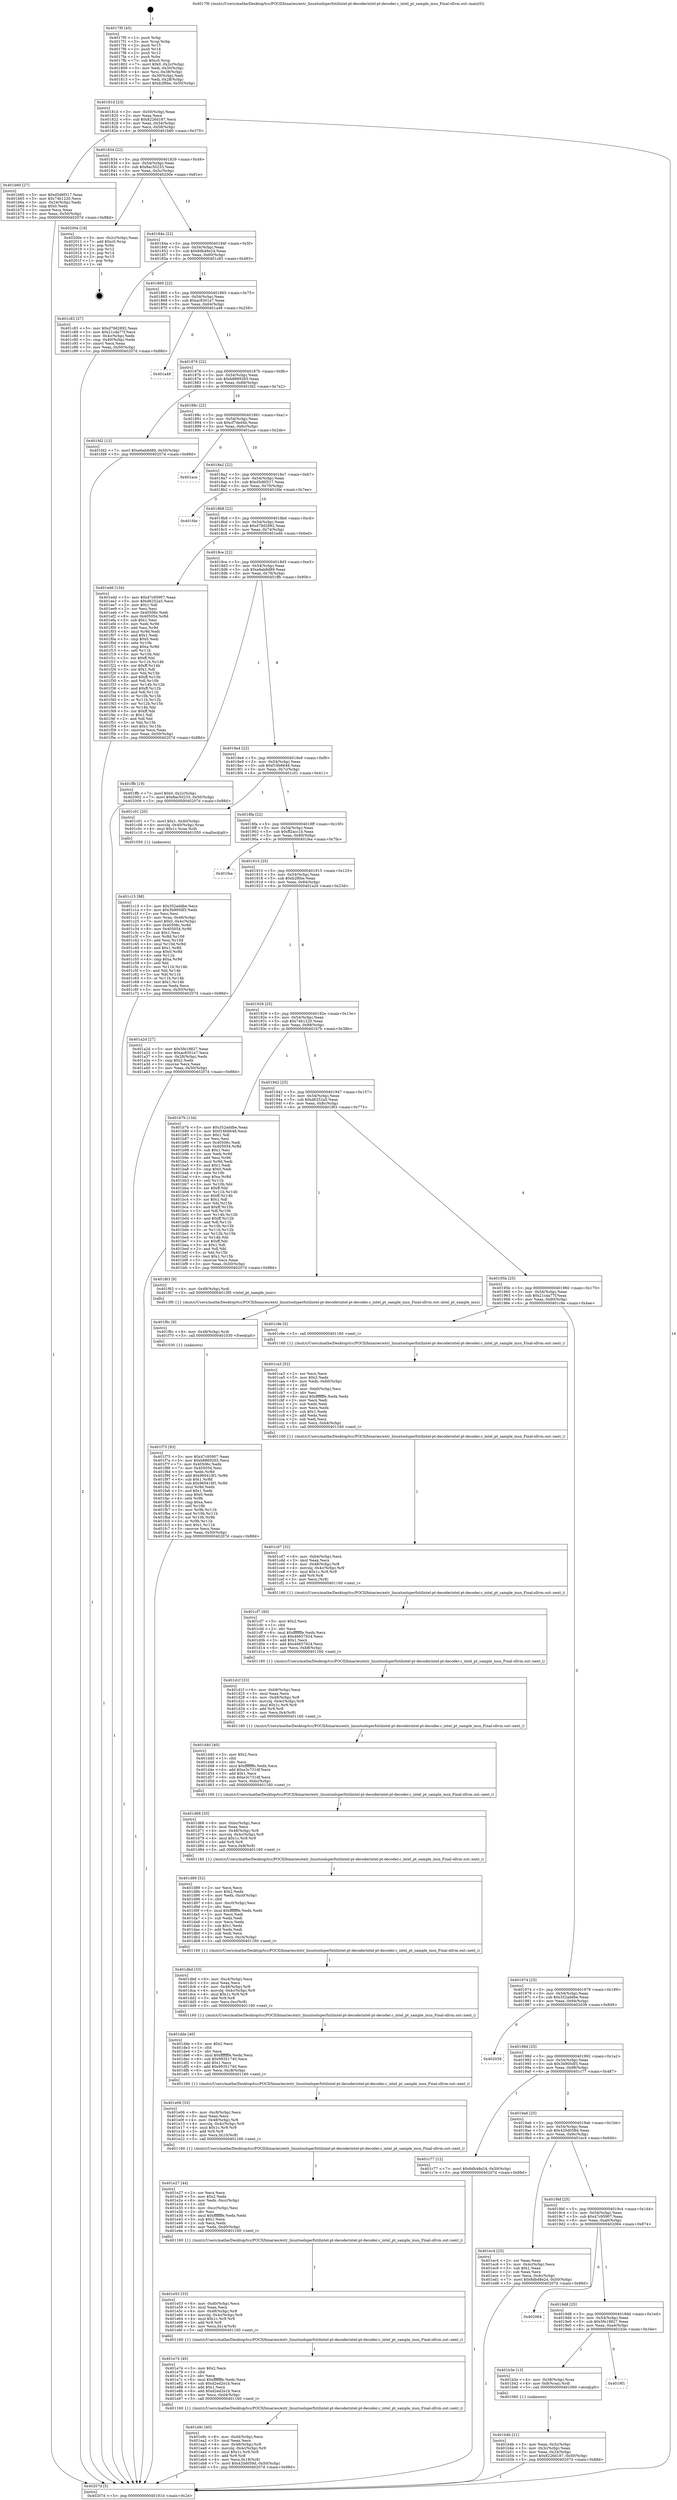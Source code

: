 digraph "0x4017f0" {
  label = "0x4017f0 (/mnt/c/Users/mathe/Desktop/tcc/POCII/binaries/extr_linuxtoolsperfutilintel-pt-decoderintel-pt-decoder.c_intel_pt_sample_insn_Final-ollvm.out::main(0))"
  labelloc = "t"
  node[shape=record]

  Entry [label="",width=0.3,height=0.3,shape=circle,fillcolor=black,style=filled]
  "0x40181d" [label="{
     0x40181d [23]\l
     | [instrs]\l
     &nbsp;&nbsp;0x40181d \<+3\>: mov -0x50(%rbp),%eax\l
     &nbsp;&nbsp;0x401820 \<+2\>: mov %eax,%ecx\l
     &nbsp;&nbsp;0x401822 \<+6\>: sub $0x8226d187,%ecx\l
     &nbsp;&nbsp;0x401828 \<+3\>: mov %eax,-0x54(%rbp)\l
     &nbsp;&nbsp;0x40182b \<+3\>: mov %ecx,-0x58(%rbp)\l
     &nbsp;&nbsp;0x40182e \<+6\>: je 0000000000401b60 \<main+0x370\>\l
  }"]
  "0x401b60" [label="{
     0x401b60 [27]\l
     | [instrs]\l
     &nbsp;&nbsp;0x401b60 \<+5\>: mov $0xd5d6f317,%eax\l
     &nbsp;&nbsp;0x401b65 \<+5\>: mov $0x74b1220,%ecx\l
     &nbsp;&nbsp;0x401b6a \<+3\>: mov -0x24(%rbp),%edx\l
     &nbsp;&nbsp;0x401b6d \<+3\>: cmp $0x0,%edx\l
     &nbsp;&nbsp;0x401b70 \<+3\>: cmove %ecx,%eax\l
     &nbsp;&nbsp;0x401b73 \<+3\>: mov %eax,-0x50(%rbp)\l
     &nbsp;&nbsp;0x401b76 \<+5\>: jmp 000000000040207d \<main+0x88d\>\l
  }"]
  "0x401834" [label="{
     0x401834 [22]\l
     | [instrs]\l
     &nbsp;&nbsp;0x401834 \<+5\>: jmp 0000000000401839 \<main+0x49\>\l
     &nbsp;&nbsp;0x401839 \<+3\>: mov -0x54(%rbp),%eax\l
     &nbsp;&nbsp;0x40183c \<+5\>: sub $0x8ac50233,%eax\l
     &nbsp;&nbsp;0x401841 \<+3\>: mov %eax,-0x5c(%rbp)\l
     &nbsp;&nbsp;0x401844 \<+6\>: je 000000000040200e \<main+0x81e\>\l
  }"]
  Exit [label="",width=0.3,height=0.3,shape=circle,fillcolor=black,style=filled,peripheries=2]
  "0x40200e" [label="{
     0x40200e [19]\l
     | [instrs]\l
     &nbsp;&nbsp;0x40200e \<+3\>: mov -0x2c(%rbp),%eax\l
     &nbsp;&nbsp;0x402011 \<+7\>: add $0xc0,%rsp\l
     &nbsp;&nbsp;0x402018 \<+1\>: pop %rbx\l
     &nbsp;&nbsp;0x402019 \<+2\>: pop %r12\l
     &nbsp;&nbsp;0x40201b \<+2\>: pop %r14\l
     &nbsp;&nbsp;0x40201d \<+2\>: pop %r15\l
     &nbsp;&nbsp;0x40201f \<+1\>: pop %rbp\l
     &nbsp;&nbsp;0x402020 \<+1\>: ret\l
  }"]
  "0x40184a" [label="{
     0x40184a [22]\l
     | [instrs]\l
     &nbsp;&nbsp;0x40184a \<+5\>: jmp 000000000040184f \<main+0x5f\>\l
     &nbsp;&nbsp;0x40184f \<+3\>: mov -0x54(%rbp),%eax\l
     &nbsp;&nbsp;0x401852 \<+5\>: sub $0x8db48e24,%eax\l
     &nbsp;&nbsp;0x401857 \<+3\>: mov %eax,-0x60(%rbp)\l
     &nbsp;&nbsp;0x40185a \<+6\>: je 0000000000401c83 \<main+0x493\>\l
  }"]
  "0x401f75" [label="{
     0x401f75 [93]\l
     | [instrs]\l
     &nbsp;&nbsp;0x401f75 \<+5\>: mov $0x47c95907,%eax\l
     &nbsp;&nbsp;0x401f7a \<+5\>: mov $0xb8869265,%ecx\l
     &nbsp;&nbsp;0x401f7f \<+7\>: mov 0x40506c,%edx\l
     &nbsp;&nbsp;0x401f86 \<+7\>: mov 0x405054,%esi\l
     &nbsp;&nbsp;0x401f8d \<+3\>: mov %edx,%r8d\l
     &nbsp;&nbsp;0x401f90 \<+7\>: add $0x960418f1,%r8d\l
     &nbsp;&nbsp;0x401f97 \<+4\>: sub $0x1,%r8d\l
     &nbsp;&nbsp;0x401f9b \<+7\>: sub $0x960418f1,%r8d\l
     &nbsp;&nbsp;0x401fa2 \<+4\>: imul %r8d,%edx\l
     &nbsp;&nbsp;0x401fa6 \<+3\>: and $0x1,%edx\l
     &nbsp;&nbsp;0x401fa9 \<+3\>: cmp $0x0,%edx\l
     &nbsp;&nbsp;0x401fac \<+4\>: sete %r9b\l
     &nbsp;&nbsp;0x401fb0 \<+3\>: cmp $0xa,%esi\l
     &nbsp;&nbsp;0x401fb3 \<+4\>: setl %r10b\l
     &nbsp;&nbsp;0x401fb7 \<+3\>: mov %r9b,%r11b\l
     &nbsp;&nbsp;0x401fba \<+3\>: and %r10b,%r11b\l
     &nbsp;&nbsp;0x401fbd \<+3\>: xor %r10b,%r9b\l
     &nbsp;&nbsp;0x401fc0 \<+3\>: or %r9b,%r11b\l
     &nbsp;&nbsp;0x401fc3 \<+4\>: test $0x1,%r11b\l
     &nbsp;&nbsp;0x401fc7 \<+3\>: cmovne %ecx,%eax\l
     &nbsp;&nbsp;0x401fca \<+3\>: mov %eax,-0x50(%rbp)\l
     &nbsp;&nbsp;0x401fcd \<+5\>: jmp 000000000040207d \<main+0x88d\>\l
  }"]
  "0x401c83" [label="{
     0x401c83 [27]\l
     | [instrs]\l
     &nbsp;&nbsp;0x401c83 \<+5\>: mov $0xd79d2892,%eax\l
     &nbsp;&nbsp;0x401c88 \<+5\>: mov $0x21cda77f,%ecx\l
     &nbsp;&nbsp;0x401c8d \<+3\>: mov -0x4c(%rbp),%edx\l
     &nbsp;&nbsp;0x401c90 \<+3\>: cmp -0x40(%rbp),%edx\l
     &nbsp;&nbsp;0x401c93 \<+3\>: cmovl %ecx,%eax\l
     &nbsp;&nbsp;0x401c96 \<+3\>: mov %eax,-0x50(%rbp)\l
     &nbsp;&nbsp;0x401c99 \<+5\>: jmp 000000000040207d \<main+0x88d\>\l
  }"]
  "0x401860" [label="{
     0x401860 [22]\l
     | [instrs]\l
     &nbsp;&nbsp;0x401860 \<+5\>: jmp 0000000000401865 \<main+0x75\>\l
     &nbsp;&nbsp;0x401865 \<+3\>: mov -0x54(%rbp),%eax\l
     &nbsp;&nbsp;0x401868 \<+5\>: sub $0xac8301a7,%eax\l
     &nbsp;&nbsp;0x40186d \<+3\>: mov %eax,-0x64(%rbp)\l
     &nbsp;&nbsp;0x401870 \<+6\>: je 0000000000401a48 \<main+0x258\>\l
  }"]
  "0x401f6c" [label="{
     0x401f6c [9]\l
     | [instrs]\l
     &nbsp;&nbsp;0x401f6c \<+4\>: mov -0x48(%rbp),%rdi\l
     &nbsp;&nbsp;0x401f70 \<+5\>: call 0000000000401030 \<free@plt\>\l
     | [calls]\l
     &nbsp;&nbsp;0x401030 \{1\} (unknown)\l
  }"]
  "0x401a48" [label="{
     0x401a48\l
  }", style=dashed]
  "0x401876" [label="{
     0x401876 [22]\l
     | [instrs]\l
     &nbsp;&nbsp;0x401876 \<+5\>: jmp 000000000040187b \<main+0x8b\>\l
     &nbsp;&nbsp;0x40187b \<+3\>: mov -0x54(%rbp),%eax\l
     &nbsp;&nbsp;0x40187e \<+5\>: sub $0xb8869265,%eax\l
     &nbsp;&nbsp;0x401883 \<+3\>: mov %eax,-0x68(%rbp)\l
     &nbsp;&nbsp;0x401886 \<+6\>: je 0000000000401fd2 \<main+0x7e2\>\l
  }"]
  "0x401e9c" [label="{
     0x401e9c [40]\l
     | [instrs]\l
     &nbsp;&nbsp;0x401e9c \<+6\>: mov -0xd4(%rbp),%ecx\l
     &nbsp;&nbsp;0x401ea2 \<+3\>: imul %eax,%ecx\l
     &nbsp;&nbsp;0x401ea5 \<+4\>: mov -0x48(%rbp),%r8\l
     &nbsp;&nbsp;0x401ea9 \<+4\>: movslq -0x4c(%rbp),%r9\l
     &nbsp;&nbsp;0x401ead \<+4\>: imul $0x1c,%r9,%r9\l
     &nbsp;&nbsp;0x401eb1 \<+3\>: add %r9,%r8\l
     &nbsp;&nbsp;0x401eb4 \<+4\>: mov %ecx,0x18(%r8)\l
     &nbsp;&nbsp;0x401eb8 \<+7\>: movl $0x420d058d,-0x50(%rbp)\l
     &nbsp;&nbsp;0x401ebf \<+5\>: jmp 000000000040207d \<main+0x88d\>\l
  }"]
  "0x401fd2" [label="{
     0x401fd2 [12]\l
     | [instrs]\l
     &nbsp;&nbsp;0x401fd2 \<+7\>: movl $0xe6ab8d89,-0x50(%rbp)\l
     &nbsp;&nbsp;0x401fd9 \<+5\>: jmp 000000000040207d \<main+0x88d\>\l
  }"]
  "0x40188c" [label="{
     0x40188c [22]\l
     | [instrs]\l
     &nbsp;&nbsp;0x40188c \<+5\>: jmp 0000000000401891 \<main+0xa1\>\l
     &nbsp;&nbsp;0x401891 \<+3\>: mov -0x54(%rbp),%eax\l
     &nbsp;&nbsp;0x401894 \<+5\>: sub $0xcf7ded4b,%eax\l
     &nbsp;&nbsp;0x401899 \<+3\>: mov %eax,-0x6c(%rbp)\l
     &nbsp;&nbsp;0x40189c \<+6\>: je 0000000000401ace \<main+0x2de\>\l
  }"]
  "0x401e74" [label="{
     0x401e74 [40]\l
     | [instrs]\l
     &nbsp;&nbsp;0x401e74 \<+5\>: mov $0x2,%ecx\l
     &nbsp;&nbsp;0x401e79 \<+1\>: cltd\l
     &nbsp;&nbsp;0x401e7a \<+2\>: idiv %ecx\l
     &nbsp;&nbsp;0x401e7c \<+6\>: imul $0xfffffffe,%edx,%ecx\l
     &nbsp;&nbsp;0x401e82 \<+6\>: sub $0xd2ed2e1b,%ecx\l
     &nbsp;&nbsp;0x401e88 \<+3\>: add $0x1,%ecx\l
     &nbsp;&nbsp;0x401e8b \<+6\>: add $0xd2ed2e1b,%ecx\l
     &nbsp;&nbsp;0x401e91 \<+6\>: mov %ecx,-0xd4(%rbp)\l
     &nbsp;&nbsp;0x401e97 \<+5\>: call 0000000000401160 \<next_i\>\l
     | [calls]\l
     &nbsp;&nbsp;0x401160 \{1\} (/mnt/c/Users/mathe/Desktop/tcc/POCII/binaries/extr_linuxtoolsperfutilintel-pt-decoderintel-pt-decoder.c_intel_pt_sample_insn_Final-ollvm.out::next_i)\l
  }"]
  "0x401ace" [label="{
     0x401ace\l
  }", style=dashed]
  "0x4018a2" [label="{
     0x4018a2 [22]\l
     | [instrs]\l
     &nbsp;&nbsp;0x4018a2 \<+5\>: jmp 00000000004018a7 \<main+0xb7\>\l
     &nbsp;&nbsp;0x4018a7 \<+3\>: mov -0x54(%rbp),%eax\l
     &nbsp;&nbsp;0x4018aa \<+5\>: sub $0xd5d6f317,%eax\l
     &nbsp;&nbsp;0x4018af \<+3\>: mov %eax,-0x70(%rbp)\l
     &nbsp;&nbsp;0x4018b2 \<+6\>: je 0000000000401fde \<main+0x7ee\>\l
  }"]
  "0x401e53" [label="{
     0x401e53 [33]\l
     | [instrs]\l
     &nbsp;&nbsp;0x401e53 \<+6\>: mov -0xd0(%rbp),%ecx\l
     &nbsp;&nbsp;0x401e59 \<+3\>: imul %eax,%ecx\l
     &nbsp;&nbsp;0x401e5c \<+4\>: mov -0x48(%rbp),%r8\l
     &nbsp;&nbsp;0x401e60 \<+4\>: movslq -0x4c(%rbp),%r9\l
     &nbsp;&nbsp;0x401e64 \<+4\>: imul $0x1c,%r9,%r9\l
     &nbsp;&nbsp;0x401e68 \<+3\>: add %r9,%r8\l
     &nbsp;&nbsp;0x401e6b \<+4\>: mov %ecx,0x14(%r8)\l
     &nbsp;&nbsp;0x401e6f \<+5\>: call 0000000000401160 \<next_i\>\l
     | [calls]\l
     &nbsp;&nbsp;0x401160 \{1\} (/mnt/c/Users/mathe/Desktop/tcc/POCII/binaries/extr_linuxtoolsperfutilintel-pt-decoderintel-pt-decoder.c_intel_pt_sample_insn_Final-ollvm.out::next_i)\l
  }"]
  "0x401fde" [label="{
     0x401fde\l
  }", style=dashed]
  "0x4018b8" [label="{
     0x4018b8 [22]\l
     | [instrs]\l
     &nbsp;&nbsp;0x4018b8 \<+5\>: jmp 00000000004018bd \<main+0xcd\>\l
     &nbsp;&nbsp;0x4018bd \<+3\>: mov -0x54(%rbp),%eax\l
     &nbsp;&nbsp;0x4018c0 \<+5\>: sub $0xd79d2892,%eax\l
     &nbsp;&nbsp;0x4018c5 \<+3\>: mov %eax,-0x74(%rbp)\l
     &nbsp;&nbsp;0x4018c8 \<+6\>: je 0000000000401edd \<main+0x6ed\>\l
  }"]
  "0x401e27" [label="{
     0x401e27 [44]\l
     | [instrs]\l
     &nbsp;&nbsp;0x401e27 \<+2\>: xor %ecx,%ecx\l
     &nbsp;&nbsp;0x401e29 \<+5\>: mov $0x2,%edx\l
     &nbsp;&nbsp;0x401e2e \<+6\>: mov %edx,-0xcc(%rbp)\l
     &nbsp;&nbsp;0x401e34 \<+1\>: cltd\l
     &nbsp;&nbsp;0x401e35 \<+6\>: mov -0xcc(%rbp),%esi\l
     &nbsp;&nbsp;0x401e3b \<+2\>: idiv %esi\l
     &nbsp;&nbsp;0x401e3d \<+6\>: imul $0xfffffffe,%edx,%edx\l
     &nbsp;&nbsp;0x401e43 \<+3\>: sub $0x1,%ecx\l
     &nbsp;&nbsp;0x401e46 \<+2\>: sub %ecx,%edx\l
     &nbsp;&nbsp;0x401e48 \<+6\>: mov %edx,-0xd0(%rbp)\l
     &nbsp;&nbsp;0x401e4e \<+5\>: call 0000000000401160 \<next_i\>\l
     | [calls]\l
     &nbsp;&nbsp;0x401160 \{1\} (/mnt/c/Users/mathe/Desktop/tcc/POCII/binaries/extr_linuxtoolsperfutilintel-pt-decoderintel-pt-decoder.c_intel_pt_sample_insn_Final-ollvm.out::next_i)\l
  }"]
  "0x401edd" [label="{
     0x401edd [134]\l
     | [instrs]\l
     &nbsp;&nbsp;0x401edd \<+5\>: mov $0x47c95907,%eax\l
     &nbsp;&nbsp;0x401ee2 \<+5\>: mov $0xd6252a5,%ecx\l
     &nbsp;&nbsp;0x401ee7 \<+2\>: mov $0x1,%dl\l
     &nbsp;&nbsp;0x401ee9 \<+2\>: xor %esi,%esi\l
     &nbsp;&nbsp;0x401eeb \<+7\>: mov 0x40506c,%edi\l
     &nbsp;&nbsp;0x401ef2 \<+8\>: mov 0x405054,%r8d\l
     &nbsp;&nbsp;0x401efa \<+3\>: sub $0x1,%esi\l
     &nbsp;&nbsp;0x401efd \<+3\>: mov %edi,%r9d\l
     &nbsp;&nbsp;0x401f00 \<+3\>: add %esi,%r9d\l
     &nbsp;&nbsp;0x401f03 \<+4\>: imul %r9d,%edi\l
     &nbsp;&nbsp;0x401f07 \<+3\>: and $0x1,%edi\l
     &nbsp;&nbsp;0x401f0a \<+3\>: cmp $0x0,%edi\l
     &nbsp;&nbsp;0x401f0d \<+4\>: sete %r10b\l
     &nbsp;&nbsp;0x401f11 \<+4\>: cmp $0xa,%r8d\l
     &nbsp;&nbsp;0x401f15 \<+4\>: setl %r11b\l
     &nbsp;&nbsp;0x401f19 \<+3\>: mov %r10b,%bl\l
     &nbsp;&nbsp;0x401f1c \<+3\>: xor $0xff,%bl\l
     &nbsp;&nbsp;0x401f1f \<+3\>: mov %r11b,%r14b\l
     &nbsp;&nbsp;0x401f22 \<+4\>: xor $0xff,%r14b\l
     &nbsp;&nbsp;0x401f26 \<+3\>: xor $0x1,%dl\l
     &nbsp;&nbsp;0x401f29 \<+3\>: mov %bl,%r15b\l
     &nbsp;&nbsp;0x401f2c \<+4\>: and $0xff,%r15b\l
     &nbsp;&nbsp;0x401f30 \<+3\>: and %dl,%r10b\l
     &nbsp;&nbsp;0x401f33 \<+3\>: mov %r14b,%r12b\l
     &nbsp;&nbsp;0x401f36 \<+4\>: and $0xff,%r12b\l
     &nbsp;&nbsp;0x401f3a \<+3\>: and %dl,%r11b\l
     &nbsp;&nbsp;0x401f3d \<+3\>: or %r10b,%r15b\l
     &nbsp;&nbsp;0x401f40 \<+3\>: or %r11b,%r12b\l
     &nbsp;&nbsp;0x401f43 \<+3\>: xor %r12b,%r15b\l
     &nbsp;&nbsp;0x401f46 \<+3\>: or %r14b,%bl\l
     &nbsp;&nbsp;0x401f49 \<+3\>: xor $0xff,%bl\l
     &nbsp;&nbsp;0x401f4c \<+3\>: or $0x1,%dl\l
     &nbsp;&nbsp;0x401f4f \<+2\>: and %dl,%bl\l
     &nbsp;&nbsp;0x401f51 \<+3\>: or %bl,%r15b\l
     &nbsp;&nbsp;0x401f54 \<+4\>: test $0x1,%r15b\l
     &nbsp;&nbsp;0x401f58 \<+3\>: cmovne %ecx,%eax\l
     &nbsp;&nbsp;0x401f5b \<+3\>: mov %eax,-0x50(%rbp)\l
     &nbsp;&nbsp;0x401f5e \<+5\>: jmp 000000000040207d \<main+0x88d\>\l
  }"]
  "0x4018ce" [label="{
     0x4018ce [22]\l
     | [instrs]\l
     &nbsp;&nbsp;0x4018ce \<+5\>: jmp 00000000004018d3 \<main+0xe3\>\l
     &nbsp;&nbsp;0x4018d3 \<+3\>: mov -0x54(%rbp),%eax\l
     &nbsp;&nbsp;0x4018d6 \<+5\>: sub $0xe6ab8d89,%eax\l
     &nbsp;&nbsp;0x4018db \<+3\>: mov %eax,-0x78(%rbp)\l
     &nbsp;&nbsp;0x4018de \<+6\>: je 0000000000401ffb \<main+0x80b\>\l
  }"]
  "0x401e06" [label="{
     0x401e06 [33]\l
     | [instrs]\l
     &nbsp;&nbsp;0x401e06 \<+6\>: mov -0xc8(%rbp),%ecx\l
     &nbsp;&nbsp;0x401e0c \<+3\>: imul %eax,%ecx\l
     &nbsp;&nbsp;0x401e0f \<+4\>: mov -0x48(%rbp),%r8\l
     &nbsp;&nbsp;0x401e13 \<+4\>: movslq -0x4c(%rbp),%r9\l
     &nbsp;&nbsp;0x401e17 \<+4\>: imul $0x1c,%r9,%r9\l
     &nbsp;&nbsp;0x401e1b \<+3\>: add %r9,%r8\l
     &nbsp;&nbsp;0x401e1e \<+4\>: mov %ecx,0x10(%r8)\l
     &nbsp;&nbsp;0x401e22 \<+5\>: call 0000000000401160 \<next_i\>\l
     | [calls]\l
     &nbsp;&nbsp;0x401160 \{1\} (/mnt/c/Users/mathe/Desktop/tcc/POCII/binaries/extr_linuxtoolsperfutilintel-pt-decoderintel-pt-decoder.c_intel_pt_sample_insn_Final-ollvm.out::next_i)\l
  }"]
  "0x401ffb" [label="{
     0x401ffb [19]\l
     | [instrs]\l
     &nbsp;&nbsp;0x401ffb \<+7\>: movl $0x0,-0x2c(%rbp)\l
     &nbsp;&nbsp;0x402002 \<+7\>: movl $0x8ac50233,-0x50(%rbp)\l
     &nbsp;&nbsp;0x402009 \<+5\>: jmp 000000000040207d \<main+0x88d\>\l
  }"]
  "0x4018e4" [label="{
     0x4018e4 [22]\l
     | [instrs]\l
     &nbsp;&nbsp;0x4018e4 \<+5\>: jmp 00000000004018e9 \<main+0xf9\>\l
     &nbsp;&nbsp;0x4018e9 \<+3\>: mov -0x54(%rbp),%eax\l
     &nbsp;&nbsp;0x4018ec \<+5\>: sub $0xf16b6648,%eax\l
     &nbsp;&nbsp;0x4018f1 \<+3\>: mov %eax,-0x7c(%rbp)\l
     &nbsp;&nbsp;0x4018f4 \<+6\>: je 0000000000401c01 \<main+0x411\>\l
  }"]
  "0x401dde" [label="{
     0x401dde [40]\l
     | [instrs]\l
     &nbsp;&nbsp;0x401dde \<+5\>: mov $0x2,%ecx\l
     &nbsp;&nbsp;0x401de3 \<+1\>: cltd\l
     &nbsp;&nbsp;0x401de4 \<+2\>: idiv %ecx\l
     &nbsp;&nbsp;0x401de6 \<+6\>: imul $0xfffffffe,%edx,%ecx\l
     &nbsp;&nbsp;0x401dec \<+6\>: sub $0x99351740,%ecx\l
     &nbsp;&nbsp;0x401df2 \<+3\>: add $0x1,%ecx\l
     &nbsp;&nbsp;0x401df5 \<+6\>: add $0x99351740,%ecx\l
     &nbsp;&nbsp;0x401dfb \<+6\>: mov %ecx,-0xc8(%rbp)\l
     &nbsp;&nbsp;0x401e01 \<+5\>: call 0000000000401160 \<next_i\>\l
     | [calls]\l
     &nbsp;&nbsp;0x401160 \{1\} (/mnt/c/Users/mathe/Desktop/tcc/POCII/binaries/extr_linuxtoolsperfutilintel-pt-decoderintel-pt-decoder.c_intel_pt_sample_insn_Final-ollvm.out::next_i)\l
  }"]
  "0x401c01" [label="{
     0x401c01 [20]\l
     | [instrs]\l
     &nbsp;&nbsp;0x401c01 \<+7\>: movl $0x1,-0x40(%rbp)\l
     &nbsp;&nbsp;0x401c08 \<+4\>: movslq -0x40(%rbp),%rax\l
     &nbsp;&nbsp;0x401c0c \<+4\>: imul $0x1c,%rax,%rdi\l
     &nbsp;&nbsp;0x401c10 \<+5\>: call 0000000000401050 \<malloc@plt\>\l
     | [calls]\l
     &nbsp;&nbsp;0x401050 \{1\} (unknown)\l
  }"]
  "0x4018fa" [label="{
     0x4018fa [22]\l
     | [instrs]\l
     &nbsp;&nbsp;0x4018fa \<+5\>: jmp 00000000004018ff \<main+0x10f\>\l
     &nbsp;&nbsp;0x4018ff \<+3\>: mov -0x54(%rbp),%eax\l
     &nbsp;&nbsp;0x401902 \<+5\>: sub $0xff2acc1b,%eax\l
     &nbsp;&nbsp;0x401907 \<+3\>: mov %eax,-0x80(%rbp)\l
     &nbsp;&nbsp;0x40190a \<+6\>: je 0000000000401fea \<main+0x7fa\>\l
  }"]
  "0x401dbd" [label="{
     0x401dbd [33]\l
     | [instrs]\l
     &nbsp;&nbsp;0x401dbd \<+6\>: mov -0xc4(%rbp),%ecx\l
     &nbsp;&nbsp;0x401dc3 \<+3\>: imul %eax,%ecx\l
     &nbsp;&nbsp;0x401dc6 \<+4\>: mov -0x48(%rbp),%r8\l
     &nbsp;&nbsp;0x401dca \<+4\>: movslq -0x4c(%rbp),%r9\l
     &nbsp;&nbsp;0x401dce \<+4\>: imul $0x1c,%r9,%r9\l
     &nbsp;&nbsp;0x401dd2 \<+3\>: add %r9,%r8\l
     &nbsp;&nbsp;0x401dd5 \<+4\>: mov %ecx,0xc(%r8)\l
     &nbsp;&nbsp;0x401dd9 \<+5\>: call 0000000000401160 \<next_i\>\l
     | [calls]\l
     &nbsp;&nbsp;0x401160 \{1\} (/mnt/c/Users/mathe/Desktop/tcc/POCII/binaries/extr_linuxtoolsperfutilintel-pt-decoderintel-pt-decoder.c_intel_pt_sample_insn_Final-ollvm.out::next_i)\l
  }"]
  "0x401fea" [label="{
     0x401fea\l
  }", style=dashed]
  "0x401910" [label="{
     0x401910 [25]\l
     | [instrs]\l
     &nbsp;&nbsp;0x401910 \<+5\>: jmp 0000000000401915 \<main+0x125\>\l
     &nbsp;&nbsp;0x401915 \<+3\>: mov -0x54(%rbp),%eax\l
     &nbsp;&nbsp;0x401918 \<+5\>: sub $0xb2f6be,%eax\l
     &nbsp;&nbsp;0x40191d \<+6\>: mov %eax,-0x84(%rbp)\l
     &nbsp;&nbsp;0x401923 \<+6\>: je 0000000000401a2d \<main+0x23d\>\l
  }"]
  "0x401d89" [label="{
     0x401d89 [52]\l
     | [instrs]\l
     &nbsp;&nbsp;0x401d89 \<+2\>: xor %ecx,%ecx\l
     &nbsp;&nbsp;0x401d8b \<+5\>: mov $0x2,%edx\l
     &nbsp;&nbsp;0x401d90 \<+6\>: mov %edx,-0xc0(%rbp)\l
     &nbsp;&nbsp;0x401d96 \<+1\>: cltd\l
     &nbsp;&nbsp;0x401d97 \<+6\>: mov -0xc0(%rbp),%esi\l
     &nbsp;&nbsp;0x401d9d \<+2\>: idiv %esi\l
     &nbsp;&nbsp;0x401d9f \<+6\>: imul $0xfffffffe,%edx,%edx\l
     &nbsp;&nbsp;0x401da5 \<+2\>: mov %ecx,%edi\l
     &nbsp;&nbsp;0x401da7 \<+2\>: sub %edx,%edi\l
     &nbsp;&nbsp;0x401da9 \<+2\>: mov %ecx,%edx\l
     &nbsp;&nbsp;0x401dab \<+3\>: sub $0x1,%edx\l
     &nbsp;&nbsp;0x401dae \<+2\>: add %edx,%edi\l
     &nbsp;&nbsp;0x401db0 \<+2\>: sub %edi,%ecx\l
     &nbsp;&nbsp;0x401db2 \<+6\>: mov %ecx,-0xc4(%rbp)\l
     &nbsp;&nbsp;0x401db8 \<+5\>: call 0000000000401160 \<next_i\>\l
     | [calls]\l
     &nbsp;&nbsp;0x401160 \{1\} (/mnt/c/Users/mathe/Desktop/tcc/POCII/binaries/extr_linuxtoolsperfutilintel-pt-decoderintel-pt-decoder.c_intel_pt_sample_insn_Final-ollvm.out::next_i)\l
  }"]
  "0x401a2d" [label="{
     0x401a2d [27]\l
     | [instrs]\l
     &nbsp;&nbsp;0x401a2d \<+5\>: mov $0x5fe19827,%eax\l
     &nbsp;&nbsp;0x401a32 \<+5\>: mov $0xac8301a7,%ecx\l
     &nbsp;&nbsp;0x401a37 \<+3\>: mov -0x28(%rbp),%edx\l
     &nbsp;&nbsp;0x401a3a \<+3\>: cmp $0x2,%edx\l
     &nbsp;&nbsp;0x401a3d \<+3\>: cmovne %ecx,%eax\l
     &nbsp;&nbsp;0x401a40 \<+3\>: mov %eax,-0x50(%rbp)\l
     &nbsp;&nbsp;0x401a43 \<+5\>: jmp 000000000040207d \<main+0x88d\>\l
  }"]
  "0x401929" [label="{
     0x401929 [25]\l
     | [instrs]\l
     &nbsp;&nbsp;0x401929 \<+5\>: jmp 000000000040192e \<main+0x13e\>\l
     &nbsp;&nbsp;0x40192e \<+3\>: mov -0x54(%rbp),%eax\l
     &nbsp;&nbsp;0x401931 \<+5\>: sub $0x74b1220,%eax\l
     &nbsp;&nbsp;0x401936 \<+6\>: mov %eax,-0x88(%rbp)\l
     &nbsp;&nbsp;0x40193c \<+6\>: je 0000000000401b7b \<main+0x38b\>\l
  }"]
  "0x40207d" [label="{
     0x40207d [5]\l
     | [instrs]\l
     &nbsp;&nbsp;0x40207d \<+5\>: jmp 000000000040181d \<main+0x2d\>\l
  }"]
  "0x4017f0" [label="{
     0x4017f0 [45]\l
     | [instrs]\l
     &nbsp;&nbsp;0x4017f0 \<+1\>: push %rbp\l
     &nbsp;&nbsp;0x4017f1 \<+3\>: mov %rsp,%rbp\l
     &nbsp;&nbsp;0x4017f4 \<+2\>: push %r15\l
     &nbsp;&nbsp;0x4017f6 \<+2\>: push %r14\l
     &nbsp;&nbsp;0x4017f8 \<+2\>: push %r12\l
     &nbsp;&nbsp;0x4017fa \<+1\>: push %rbx\l
     &nbsp;&nbsp;0x4017fb \<+7\>: sub $0xc0,%rsp\l
     &nbsp;&nbsp;0x401802 \<+7\>: movl $0x0,-0x2c(%rbp)\l
     &nbsp;&nbsp;0x401809 \<+3\>: mov %edi,-0x30(%rbp)\l
     &nbsp;&nbsp;0x40180c \<+4\>: mov %rsi,-0x38(%rbp)\l
     &nbsp;&nbsp;0x401810 \<+3\>: mov -0x30(%rbp),%edi\l
     &nbsp;&nbsp;0x401813 \<+3\>: mov %edi,-0x28(%rbp)\l
     &nbsp;&nbsp;0x401816 \<+7\>: movl $0xb2f6be,-0x50(%rbp)\l
  }"]
  "0x401d68" [label="{
     0x401d68 [33]\l
     | [instrs]\l
     &nbsp;&nbsp;0x401d68 \<+6\>: mov -0xbc(%rbp),%ecx\l
     &nbsp;&nbsp;0x401d6e \<+3\>: imul %eax,%ecx\l
     &nbsp;&nbsp;0x401d71 \<+4\>: mov -0x48(%rbp),%r8\l
     &nbsp;&nbsp;0x401d75 \<+4\>: movslq -0x4c(%rbp),%r9\l
     &nbsp;&nbsp;0x401d79 \<+4\>: imul $0x1c,%r9,%r9\l
     &nbsp;&nbsp;0x401d7d \<+3\>: add %r9,%r8\l
     &nbsp;&nbsp;0x401d80 \<+4\>: mov %ecx,0x8(%r8)\l
     &nbsp;&nbsp;0x401d84 \<+5\>: call 0000000000401160 \<next_i\>\l
     | [calls]\l
     &nbsp;&nbsp;0x401160 \{1\} (/mnt/c/Users/mathe/Desktop/tcc/POCII/binaries/extr_linuxtoolsperfutilintel-pt-decoderintel-pt-decoder.c_intel_pt_sample_insn_Final-ollvm.out::next_i)\l
  }"]
  "0x401b7b" [label="{
     0x401b7b [134]\l
     | [instrs]\l
     &nbsp;&nbsp;0x401b7b \<+5\>: mov $0x352addbe,%eax\l
     &nbsp;&nbsp;0x401b80 \<+5\>: mov $0xf16b6648,%ecx\l
     &nbsp;&nbsp;0x401b85 \<+2\>: mov $0x1,%dl\l
     &nbsp;&nbsp;0x401b87 \<+2\>: xor %esi,%esi\l
     &nbsp;&nbsp;0x401b89 \<+7\>: mov 0x40506c,%edi\l
     &nbsp;&nbsp;0x401b90 \<+8\>: mov 0x405054,%r8d\l
     &nbsp;&nbsp;0x401b98 \<+3\>: sub $0x1,%esi\l
     &nbsp;&nbsp;0x401b9b \<+3\>: mov %edi,%r9d\l
     &nbsp;&nbsp;0x401b9e \<+3\>: add %esi,%r9d\l
     &nbsp;&nbsp;0x401ba1 \<+4\>: imul %r9d,%edi\l
     &nbsp;&nbsp;0x401ba5 \<+3\>: and $0x1,%edi\l
     &nbsp;&nbsp;0x401ba8 \<+3\>: cmp $0x0,%edi\l
     &nbsp;&nbsp;0x401bab \<+4\>: sete %r10b\l
     &nbsp;&nbsp;0x401baf \<+4\>: cmp $0xa,%r8d\l
     &nbsp;&nbsp;0x401bb3 \<+4\>: setl %r11b\l
     &nbsp;&nbsp;0x401bb7 \<+3\>: mov %r10b,%bl\l
     &nbsp;&nbsp;0x401bba \<+3\>: xor $0xff,%bl\l
     &nbsp;&nbsp;0x401bbd \<+3\>: mov %r11b,%r14b\l
     &nbsp;&nbsp;0x401bc0 \<+4\>: xor $0xff,%r14b\l
     &nbsp;&nbsp;0x401bc4 \<+3\>: xor $0x1,%dl\l
     &nbsp;&nbsp;0x401bc7 \<+3\>: mov %bl,%r15b\l
     &nbsp;&nbsp;0x401bca \<+4\>: and $0xff,%r15b\l
     &nbsp;&nbsp;0x401bce \<+3\>: and %dl,%r10b\l
     &nbsp;&nbsp;0x401bd1 \<+3\>: mov %r14b,%r12b\l
     &nbsp;&nbsp;0x401bd4 \<+4\>: and $0xff,%r12b\l
     &nbsp;&nbsp;0x401bd8 \<+3\>: and %dl,%r11b\l
     &nbsp;&nbsp;0x401bdb \<+3\>: or %r10b,%r15b\l
     &nbsp;&nbsp;0x401bde \<+3\>: or %r11b,%r12b\l
     &nbsp;&nbsp;0x401be1 \<+3\>: xor %r12b,%r15b\l
     &nbsp;&nbsp;0x401be4 \<+3\>: or %r14b,%bl\l
     &nbsp;&nbsp;0x401be7 \<+3\>: xor $0xff,%bl\l
     &nbsp;&nbsp;0x401bea \<+3\>: or $0x1,%dl\l
     &nbsp;&nbsp;0x401bed \<+2\>: and %dl,%bl\l
     &nbsp;&nbsp;0x401bef \<+3\>: or %bl,%r15b\l
     &nbsp;&nbsp;0x401bf2 \<+4\>: test $0x1,%r15b\l
     &nbsp;&nbsp;0x401bf6 \<+3\>: cmovne %ecx,%eax\l
     &nbsp;&nbsp;0x401bf9 \<+3\>: mov %eax,-0x50(%rbp)\l
     &nbsp;&nbsp;0x401bfc \<+5\>: jmp 000000000040207d \<main+0x88d\>\l
  }"]
  "0x401942" [label="{
     0x401942 [25]\l
     | [instrs]\l
     &nbsp;&nbsp;0x401942 \<+5\>: jmp 0000000000401947 \<main+0x157\>\l
     &nbsp;&nbsp;0x401947 \<+3\>: mov -0x54(%rbp),%eax\l
     &nbsp;&nbsp;0x40194a \<+5\>: sub $0xd6252a5,%eax\l
     &nbsp;&nbsp;0x40194f \<+6\>: mov %eax,-0x8c(%rbp)\l
     &nbsp;&nbsp;0x401955 \<+6\>: je 0000000000401f63 \<main+0x773\>\l
  }"]
  "0x401d40" [label="{
     0x401d40 [40]\l
     | [instrs]\l
     &nbsp;&nbsp;0x401d40 \<+5\>: mov $0x2,%ecx\l
     &nbsp;&nbsp;0x401d45 \<+1\>: cltd\l
     &nbsp;&nbsp;0x401d46 \<+2\>: idiv %ecx\l
     &nbsp;&nbsp;0x401d48 \<+6\>: imul $0xfffffffe,%edx,%ecx\l
     &nbsp;&nbsp;0x401d4e \<+6\>: add $0xe3c731df,%ecx\l
     &nbsp;&nbsp;0x401d54 \<+3\>: add $0x1,%ecx\l
     &nbsp;&nbsp;0x401d57 \<+6\>: sub $0xe3c731df,%ecx\l
     &nbsp;&nbsp;0x401d5d \<+6\>: mov %ecx,-0xbc(%rbp)\l
     &nbsp;&nbsp;0x401d63 \<+5\>: call 0000000000401160 \<next_i\>\l
     | [calls]\l
     &nbsp;&nbsp;0x401160 \{1\} (/mnt/c/Users/mathe/Desktop/tcc/POCII/binaries/extr_linuxtoolsperfutilintel-pt-decoderintel-pt-decoder.c_intel_pt_sample_insn_Final-ollvm.out::next_i)\l
  }"]
  "0x401f63" [label="{
     0x401f63 [9]\l
     | [instrs]\l
     &nbsp;&nbsp;0x401f63 \<+4\>: mov -0x48(%rbp),%rdi\l
     &nbsp;&nbsp;0x401f67 \<+5\>: call 00000000004013f0 \<intel_pt_sample_insn\>\l
     | [calls]\l
     &nbsp;&nbsp;0x4013f0 \{1\} (/mnt/c/Users/mathe/Desktop/tcc/POCII/binaries/extr_linuxtoolsperfutilintel-pt-decoderintel-pt-decoder.c_intel_pt_sample_insn_Final-ollvm.out::intel_pt_sample_insn)\l
  }"]
  "0x40195b" [label="{
     0x40195b [25]\l
     | [instrs]\l
     &nbsp;&nbsp;0x40195b \<+5\>: jmp 0000000000401960 \<main+0x170\>\l
     &nbsp;&nbsp;0x401960 \<+3\>: mov -0x54(%rbp),%eax\l
     &nbsp;&nbsp;0x401963 \<+5\>: sub $0x21cda77f,%eax\l
     &nbsp;&nbsp;0x401968 \<+6\>: mov %eax,-0x90(%rbp)\l
     &nbsp;&nbsp;0x40196e \<+6\>: je 0000000000401c9e \<main+0x4ae\>\l
  }"]
  "0x401d1f" [label="{
     0x401d1f [33]\l
     | [instrs]\l
     &nbsp;&nbsp;0x401d1f \<+6\>: mov -0xb8(%rbp),%ecx\l
     &nbsp;&nbsp;0x401d25 \<+3\>: imul %eax,%ecx\l
     &nbsp;&nbsp;0x401d28 \<+4\>: mov -0x48(%rbp),%r8\l
     &nbsp;&nbsp;0x401d2c \<+4\>: movslq -0x4c(%rbp),%r9\l
     &nbsp;&nbsp;0x401d30 \<+4\>: imul $0x1c,%r9,%r9\l
     &nbsp;&nbsp;0x401d34 \<+3\>: add %r9,%r8\l
     &nbsp;&nbsp;0x401d37 \<+4\>: mov %ecx,0x4(%r8)\l
     &nbsp;&nbsp;0x401d3b \<+5\>: call 0000000000401160 \<next_i\>\l
     | [calls]\l
     &nbsp;&nbsp;0x401160 \{1\} (/mnt/c/Users/mathe/Desktop/tcc/POCII/binaries/extr_linuxtoolsperfutilintel-pt-decoderintel-pt-decoder.c_intel_pt_sample_insn_Final-ollvm.out::next_i)\l
  }"]
  "0x401c9e" [label="{
     0x401c9e [5]\l
     | [instrs]\l
     &nbsp;&nbsp;0x401c9e \<+5\>: call 0000000000401160 \<next_i\>\l
     | [calls]\l
     &nbsp;&nbsp;0x401160 \{1\} (/mnt/c/Users/mathe/Desktop/tcc/POCII/binaries/extr_linuxtoolsperfutilintel-pt-decoderintel-pt-decoder.c_intel_pt_sample_insn_Final-ollvm.out::next_i)\l
  }"]
  "0x401974" [label="{
     0x401974 [25]\l
     | [instrs]\l
     &nbsp;&nbsp;0x401974 \<+5\>: jmp 0000000000401979 \<main+0x189\>\l
     &nbsp;&nbsp;0x401979 \<+3\>: mov -0x54(%rbp),%eax\l
     &nbsp;&nbsp;0x40197c \<+5\>: sub $0x352addbe,%eax\l
     &nbsp;&nbsp;0x401981 \<+6\>: mov %eax,-0x94(%rbp)\l
     &nbsp;&nbsp;0x401987 \<+6\>: je 0000000000402039 \<main+0x849\>\l
  }"]
  "0x401cf7" [label="{
     0x401cf7 [40]\l
     | [instrs]\l
     &nbsp;&nbsp;0x401cf7 \<+5\>: mov $0x2,%ecx\l
     &nbsp;&nbsp;0x401cfc \<+1\>: cltd\l
     &nbsp;&nbsp;0x401cfd \<+2\>: idiv %ecx\l
     &nbsp;&nbsp;0x401cff \<+6\>: imul $0xfffffffe,%edx,%ecx\l
     &nbsp;&nbsp;0x401d05 \<+6\>: sub $0x46657924,%ecx\l
     &nbsp;&nbsp;0x401d0b \<+3\>: add $0x1,%ecx\l
     &nbsp;&nbsp;0x401d0e \<+6\>: add $0x46657924,%ecx\l
     &nbsp;&nbsp;0x401d14 \<+6\>: mov %ecx,-0xb8(%rbp)\l
     &nbsp;&nbsp;0x401d1a \<+5\>: call 0000000000401160 \<next_i\>\l
     | [calls]\l
     &nbsp;&nbsp;0x401160 \{1\} (/mnt/c/Users/mathe/Desktop/tcc/POCII/binaries/extr_linuxtoolsperfutilintel-pt-decoderintel-pt-decoder.c_intel_pt_sample_insn_Final-ollvm.out::next_i)\l
  }"]
  "0x402039" [label="{
     0x402039\l
  }", style=dashed]
  "0x40198d" [label="{
     0x40198d [25]\l
     | [instrs]\l
     &nbsp;&nbsp;0x40198d \<+5\>: jmp 0000000000401992 \<main+0x1a2\>\l
     &nbsp;&nbsp;0x401992 \<+3\>: mov -0x54(%rbp),%eax\l
     &nbsp;&nbsp;0x401995 \<+5\>: sub $0x3b900df3,%eax\l
     &nbsp;&nbsp;0x40199a \<+6\>: mov %eax,-0x98(%rbp)\l
     &nbsp;&nbsp;0x4019a0 \<+6\>: je 0000000000401c77 \<main+0x487\>\l
  }"]
  "0x401cd7" [label="{
     0x401cd7 [32]\l
     | [instrs]\l
     &nbsp;&nbsp;0x401cd7 \<+6\>: mov -0xb4(%rbp),%ecx\l
     &nbsp;&nbsp;0x401cdd \<+3\>: imul %eax,%ecx\l
     &nbsp;&nbsp;0x401ce0 \<+4\>: mov -0x48(%rbp),%r8\l
     &nbsp;&nbsp;0x401ce4 \<+4\>: movslq -0x4c(%rbp),%r9\l
     &nbsp;&nbsp;0x401ce8 \<+4\>: imul $0x1c,%r9,%r9\l
     &nbsp;&nbsp;0x401cec \<+3\>: add %r9,%r8\l
     &nbsp;&nbsp;0x401cef \<+3\>: mov %ecx,(%r8)\l
     &nbsp;&nbsp;0x401cf2 \<+5\>: call 0000000000401160 \<next_i\>\l
     | [calls]\l
     &nbsp;&nbsp;0x401160 \{1\} (/mnt/c/Users/mathe/Desktop/tcc/POCII/binaries/extr_linuxtoolsperfutilintel-pt-decoderintel-pt-decoder.c_intel_pt_sample_insn_Final-ollvm.out::next_i)\l
  }"]
  "0x401c77" [label="{
     0x401c77 [12]\l
     | [instrs]\l
     &nbsp;&nbsp;0x401c77 \<+7\>: movl $0x8db48e24,-0x50(%rbp)\l
     &nbsp;&nbsp;0x401c7e \<+5\>: jmp 000000000040207d \<main+0x88d\>\l
  }"]
  "0x4019a6" [label="{
     0x4019a6 [25]\l
     | [instrs]\l
     &nbsp;&nbsp;0x4019a6 \<+5\>: jmp 00000000004019ab \<main+0x1bb\>\l
     &nbsp;&nbsp;0x4019ab \<+3\>: mov -0x54(%rbp),%eax\l
     &nbsp;&nbsp;0x4019ae \<+5\>: sub $0x420d058d,%eax\l
     &nbsp;&nbsp;0x4019b3 \<+6\>: mov %eax,-0x9c(%rbp)\l
     &nbsp;&nbsp;0x4019b9 \<+6\>: je 0000000000401ec4 \<main+0x6d4\>\l
  }"]
  "0x401ca3" [label="{
     0x401ca3 [52]\l
     | [instrs]\l
     &nbsp;&nbsp;0x401ca3 \<+2\>: xor %ecx,%ecx\l
     &nbsp;&nbsp;0x401ca5 \<+5\>: mov $0x2,%edx\l
     &nbsp;&nbsp;0x401caa \<+6\>: mov %edx,-0xb0(%rbp)\l
     &nbsp;&nbsp;0x401cb0 \<+1\>: cltd\l
     &nbsp;&nbsp;0x401cb1 \<+6\>: mov -0xb0(%rbp),%esi\l
     &nbsp;&nbsp;0x401cb7 \<+2\>: idiv %esi\l
     &nbsp;&nbsp;0x401cb9 \<+6\>: imul $0xfffffffe,%edx,%edx\l
     &nbsp;&nbsp;0x401cbf \<+2\>: mov %ecx,%edi\l
     &nbsp;&nbsp;0x401cc1 \<+2\>: sub %edx,%edi\l
     &nbsp;&nbsp;0x401cc3 \<+2\>: mov %ecx,%edx\l
     &nbsp;&nbsp;0x401cc5 \<+3\>: sub $0x1,%edx\l
     &nbsp;&nbsp;0x401cc8 \<+2\>: add %edx,%edi\l
     &nbsp;&nbsp;0x401cca \<+2\>: sub %edi,%ecx\l
     &nbsp;&nbsp;0x401ccc \<+6\>: mov %ecx,-0xb4(%rbp)\l
     &nbsp;&nbsp;0x401cd2 \<+5\>: call 0000000000401160 \<next_i\>\l
     | [calls]\l
     &nbsp;&nbsp;0x401160 \{1\} (/mnt/c/Users/mathe/Desktop/tcc/POCII/binaries/extr_linuxtoolsperfutilintel-pt-decoderintel-pt-decoder.c_intel_pt_sample_insn_Final-ollvm.out::next_i)\l
  }"]
  "0x401ec4" [label="{
     0x401ec4 [25]\l
     | [instrs]\l
     &nbsp;&nbsp;0x401ec4 \<+2\>: xor %eax,%eax\l
     &nbsp;&nbsp;0x401ec6 \<+3\>: mov -0x4c(%rbp),%ecx\l
     &nbsp;&nbsp;0x401ec9 \<+3\>: sub $0x1,%eax\l
     &nbsp;&nbsp;0x401ecc \<+2\>: sub %eax,%ecx\l
     &nbsp;&nbsp;0x401ece \<+3\>: mov %ecx,-0x4c(%rbp)\l
     &nbsp;&nbsp;0x401ed1 \<+7\>: movl $0x8db48e24,-0x50(%rbp)\l
     &nbsp;&nbsp;0x401ed8 \<+5\>: jmp 000000000040207d \<main+0x88d\>\l
  }"]
  "0x4019bf" [label="{
     0x4019bf [25]\l
     | [instrs]\l
     &nbsp;&nbsp;0x4019bf \<+5\>: jmp 00000000004019c4 \<main+0x1d4\>\l
     &nbsp;&nbsp;0x4019c4 \<+3\>: mov -0x54(%rbp),%eax\l
     &nbsp;&nbsp;0x4019c7 \<+5\>: sub $0x47c95907,%eax\l
     &nbsp;&nbsp;0x4019cc \<+6\>: mov %eax,-0xa0(%rbp)\l
     &nbsp;&nbsp;0x4019d2 \<+6\>: je 0000000000402064 \<main+0x874\>\l
  }"]
  "0x401c15" [label="{
     0x401c15 [98]\l
     | [instrs]\l
     &nbsp;&nbsp;0x401c15 \<+5\>: mov $0x352addbe,%ecx\l
     &nbsp;&nbsp;0x401c1a \<+5\>: mov $0x3b900df3,%edx\l
     &nbsp;&nbsp;0x401c1f \<+2\>: xor %esi,%esi\l
     &nbsp;&nbsp;0x401c21 \<+4\>: mov %rax,-0x48(%rbp)\l
     &nbsp;&nbsp;0x401c25 \<+7\>: movl $0x0,-0x4c(%rbp)\l
     &nbsp;&nbsp;0x401c2c \<+8\>: mov 0x40506c,%r8d\l
     &nbsp;&nbsp;0x401c34 \<+8\>: mov 0x405054,%r9d\l
     &nbsp;&nbsp;0x401c3c \<+3\>: sub $0x1,%esi\l
     &nbsp;&nbsp;0x401c3f \<+3\>: mov %r8d,%r10d\l
     &nbsp;&nbsp;0x401c42 \<+3\>: add %esi,%r10d\l
     &nbsp;&nbsp;0x401c45 \<+4\>: imul %r10d,%r8d\l
     &nbsp;&nbsp;0x401c49 \<+4\>: and $0x1,%r8d\l
     &nbsp;&nbsp;0x401c4d \<+4\>: cmp $0x0,%r8d\l
     &nbsp;&nbsp;0x401c51 \<+4\>: sete %r11b\l
     &nbsp;&nbsp;0x401c55 \<+4\>: cmp $0xa,%r9d\l
     &nbsp;&nbsp;0x401c59 \<+3\>: setl %bl\l
     &nbsp;&nbsp;0x401c5c \<+3\>: mov %r11b,%r14b\l
     &nbsp;&nbsp;0x401c5f \<+3\>: and %bl,%r14b\l
     &nbsp;&nbsp;0x401c62 \<+3\>: xor %bl,%r11b\l
     &nbsp;&nbsp;0x401c65 \<+3\>: or %r11b,%r14b\l
     &nbsp;&nbsp;0x401c68 \<+4\>: test $0x1,%r14b\l
     &nbsp;&nbsp;0x401c6c \<+3\>: cmovne %edx,%ecx\l
     &nbsp;&nbsp;0x401c6f \<+3\>: mov %ecx,-0x50(%rbp)\l
     &nbsp;&nbsp;0x401c72 \<+5\>: jmp 000000000040207d \<main+0x88d\>\l
  }"]
  "0x402064" [label="{
     0x402064\l
  }", style=dashed]
  "0x4019d8" [label="{
     0x4019d8 [25]\l
     | [instrs]\l
     &nbsp;&nbsp;0x4019d8 \<+5\>: jmp 00000000004019dd \<main+0x1ed\>\l
     &nbsp;&nbsp;0x4019dd \<+3\>: mov -0x54(%rbp),%eax\l
     &nbsp;&nbsp;0x4019e0 \<+5\>: sub $0x5fe19827,%eax\l
     &nbsp;&nbsp;0x4019e5 \<+6\>: mov %eax,-0xa4(%rbp)\l
     &nbsp;&nbsp;0x4019eb \<+6\>: je 0000000000401b3e \<main+0x34e\>\l
  }"]
  "0x401b4b" [label="{
     0x401b4b [21]\l
     | [instrs]\l
     &nbsp;&nbsp;0x401b4b \<+3\>: mov %eax,-0x3c(%rbp)\l
     &nbsp;&nbsp;0x401b4e \<+3\>: mov -0x3c(%rbp),%eax\l
     &nbsp;&nbsp;0x401b51 \<+3\>: mov %eax,-0x24(%rbp)\l
     &nbsp;&nbsp;0x401b54 \<+7\>: movl $0x8226d187,-0x50(%rbp)\l
     &nbsp;&nbsp;0x401b5b \<+5\>: jmp 000000000040207d \<main+0x88d\>\l
  }"]
  "0x401b3e" [label="{
     0x401b3e [13]\l
     | [instrs]\l
     &nbsp;&nbsp;0x401b3e \<+4\>: mov -0x38(%rbp),%rax\l
     &nbsp;&nbsp;0x401b42 \<+4\>: mov 0x8(%rax),%rdi\l
     &nbsp;&nbsp;0x401b46 \<+5\>: call 0000000000401060 \<atoi@plt\>\l
     | [calls]\l
     &nbsp;&nbsp;0x401060 \{1\} (unknown)\l
  }"]
  "0x4019f1" [label="{
     0x4019f1\l
  }", style=dashed]
  Entry -> "0x4017f0" [label=" 1"]
  "0x40181d" -> "0x401b60" [label=" 1"]
  "0x40181d" -> "0x401834" [label=" 14"]
  "0x40200e" -> Exit [label=" 1"]
  "0x401834" -> "0x40200e" [label=" 1"]
  "0x401834" -> "0x40184a" [label=" 13"]
  "0x401ffb" -> "0x40207d" [label=" 1"]
  "0x40184a" -> "0x401c83" [label=" 2"]
  "0x40184a" -> "0x401860" [label=" 11"]
  "0x401fd2" -> "0x40207d" [label=" 1"]
  "0x401860" -> "0x401a48" [label=" 0"]
  "0x401860" -> "0x401876" [label=" 11"]
  "0x401f75" -> "0x40207d" [label=" 1"]
  "0x401876" -> "0x401fd2" [label=" 1"]
  "0x401876" -> "0x40188c" [label=" 10"]
  "0x401f6c" -> "0x401f75" [label=" 1"]
  "0x40188c" -> "0x401ace" [label=" 0"]
  "0x40188c" -> "0x4018a2" [label=" 10"]
  "0x401f63" -> "0x401f6c" [label=" 1"]
  "0x4018a2" -> "0x401fde" [label=" 0"]
  "0x4018a2" -> "0x4018b8" [label=" 10"]
  "0x401edd" -> "0x40207d" [label=" 1"]
  "0x4018b8" -> "0x401edd" [label=" 1"]
  "0x4018b8" -> "0x4018ce" [label=" 9"]
  "0x401ec4" -> "0x40207d" [label=" 1"]
  "0x4018ce" -> "0x401ffb" [label=" 1"]
  "0x4018ce" -> "0x4018e4" [label=" 8"]
  "0x401e9c" -> "0x40207d" [label=" 1"]
  "0x4018e4" -> "0x401c01" [label=" 1"]
  "0x4018e4" -> "0x4018fa" [label=" 7"]
  "0x401e74" -> "0x401e9c" [label=" 1"]
  "0x4018fa" -> "0x401fea" [label=" 0"]
  "0x4018fa" -> "0x401910" [label=" 7"]
  "0x401e53" -> "0x401e74" [label=" 1"]
  "0x401910" -> "0x401a2d" [label=" 1"]
  "0x401910" -> "0x401929" [label=" 6"]
  "0x401a2d" -> "0x40207d" [label=" 1"]
  "0x4017f0" -> "0x40181d" [label=" 1"]
  "0x40207d" -> "0x40181d" [label=" 14"]
  "0x401e27" -> "0x401e53" [label=" 1"]
  "0x401929" -> "0x401b7b" [label=" 1"]
  "0x401929" -> "0x401942" [label=" 5"]
  "0x401e06" -> "0x401e27" [label=" 1"]
  "0x401942" -> "0x401f63" [label=" 1"]
  "0x401942" -> "0x40195b" [label=" 4"]
  "0x401dde" -> "0x401e06" [label=" 1"]
  "0x40195b" -> "0x401c9e" [label=" 1"]
  "0x40195b" -> "0x401974" [label=" 3"]
  "0x401dbd" -> "0x401dde" [label=" 1"]
  "0x401974" -> "0x402039" [label=" 0"]
  "0x401974" -> "0x40198d" [label=" 3"]
  "0x401d89" -> "0x401dbd" [label=" 1"]
  "0x40198d" -> "0x401c77" [label=" 1"]
  "0x40198d" -> "0x4019a6" [label=" 2"]
  "0x401d68" -> "0x401d89" [label=" 1"]
  "0x4019a6" -> "0x401ec4" [label=" 1"]
  "0x4019a6" -> "0x4019bf" [label=" 1"]
  "0x401d40" -> "0x401d68" [label=" 1"]
  "0x4019bf" -> "0x402064" [label=" 0"]
  "0x4019bf" -> "0x4019d8" [label=" 1"]
  "0x401d1f" -> "0x401d40" [label=" 1"]
  "0x4019d8" -> "0x401b3e" [label=" 1"]
  "0x4019d8" -> "0x4019f1" [label=" 0"]
  "0x401b3e" -> "0x401b4b" [label=" 1"]
  "0x401b4b" -> "0x40207d" [label=" 1"]
  "0x401b60" -> "0x40207d" [label=" 1"]
  "0x401b7b" -> "0x40207d" [label=" 1"]
  "0x401c01" -> "0x401c15" [label=" 1"]
  "0x401c15" -> "0x40207d" [label=" 1"]
  "0x401c77" -> "0x40207d" [label=" 1"]
  "0x401c83" -> "0x40207d" [label=" 2"]
  "0x401c9e" -> "0x401ca3" [label=" 1"]
  "0x401ca3" -> "0x401cd7" [label=" 1"]
  "0x401cd7" -> "0x401cf7" [label=" 1"]
  "0x401cf7" -> "0x401d1f" [label=" 1"]
}
